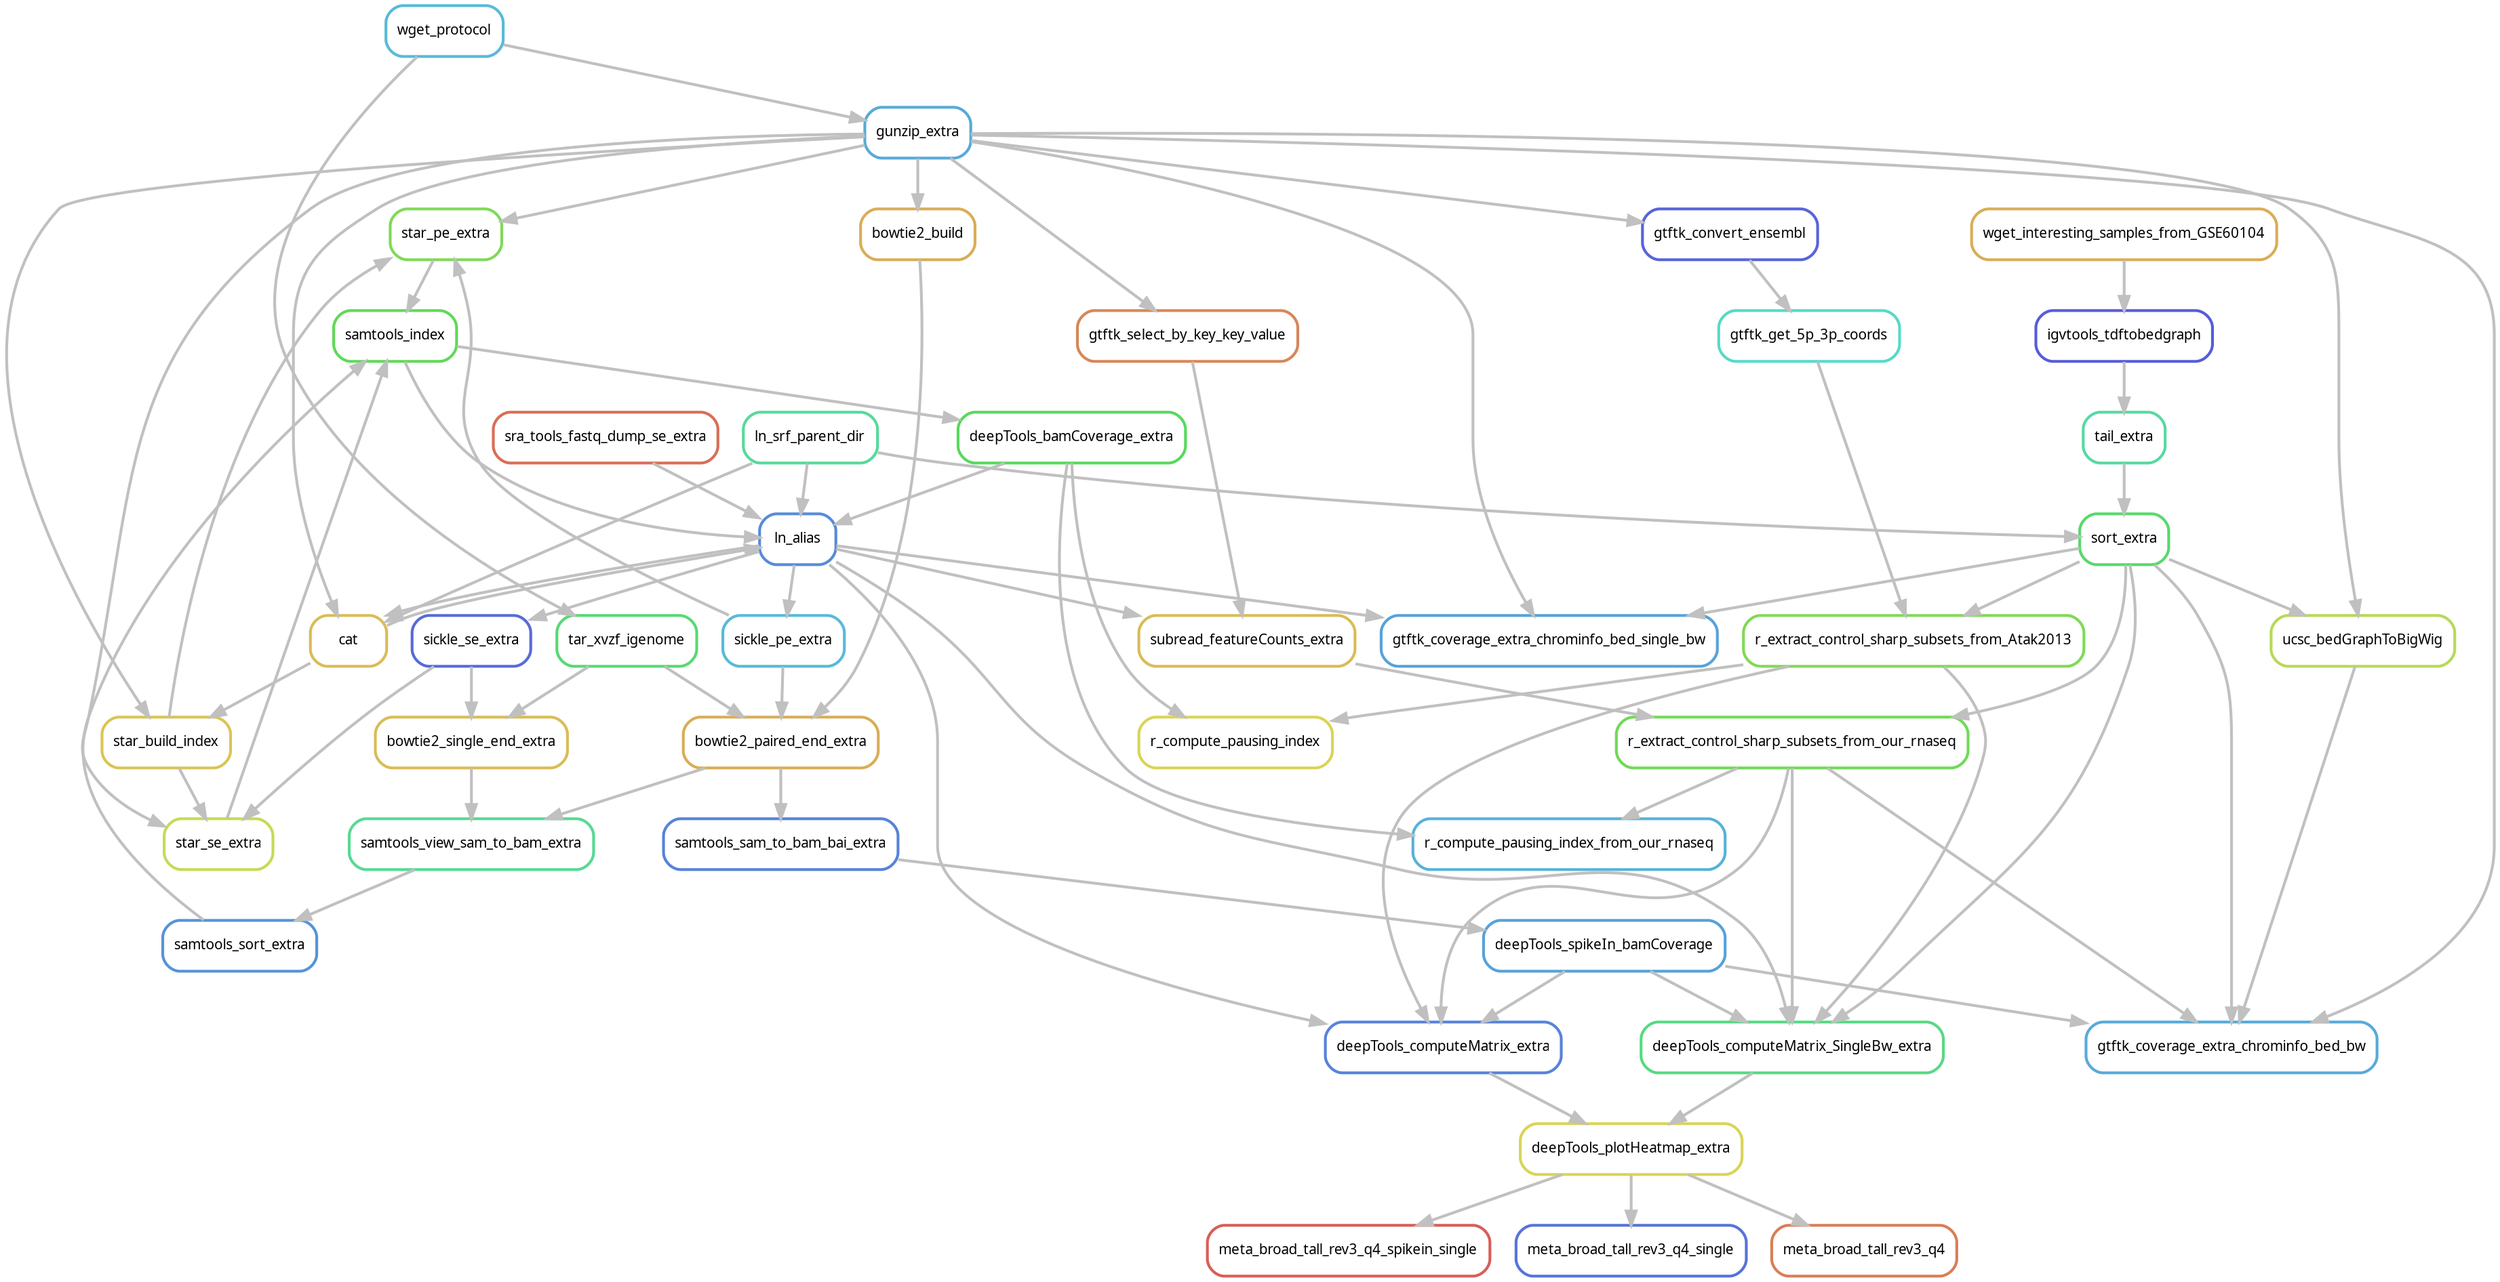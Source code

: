 digraph snakemake_dag {
    graph[bgcolor=white, margin=0];
    node[shape=box, style=rounded, fontname=sans,                 fontsize=10, penwidth=2];
    edge[penwidth=2, color=grey];
	0[label = "gtftk_coverage_extra_chrominfo_bed_bw", color = "0.56 0.6 0.85", style="rounded"];
	1[label = "deepTools_plotHeatmap_extra", color = "0.16 0.6 0.85", style="rounded"];
	2[label = "gtftk_coverage_extra_chrominfo_bed_single_bw", color = "0.57 0.6 0.85", style="rounded"];
	3[label = "subread_featureCounts_extra", color = "0.13 0.6 0.85", style="rounded"];
	4[label = "meta_broad_tall_rev3_q4_spikein_single", color = "0.01 0.6 0.85", style="rounded"];
	5[label = "sort_extra", color = "0.36 0.6 0.85", style="rounded"];
	6[label = "meta_broad_tall_rev3_q4_single", color = "0.63 0.6 0.85", style="rounded"];
	7[label = "r_compute_pausing_index", color = "0.16 0.6 0.85", style="rounded"];
	8[label = "r_compute_pausing_index_from_our_rnaseq", color = "0.55 0.6 0.85", style="rounded"];
	9[label = "r_extract_control_sharp_subsets_from_our_rnaseq", color = "0.30 0.6 0.85", style="rounded"];
	10[label = "meta_broad_tall_rev3_q4", color = "0.05 0.6 0.85", style="rounded"];
	11[label = "gunzip_extra", color = "0.56 0.6 0.85", style="rounded"];
	12[label = "deepTools_spikeIn_bamCoverage", color = "0.57 0.6 0.85", style="rounded"];
	13[label = "deepTools_computeMatrix_SingleBw_extra", color = "0.39 0.6 0.85", style="rounded"];
	14[label = "ln_alias", color = "0.60 0.6 0.85", style="rounded"];
	15[label = "gtftk_select_by_key_key_value", color = "0.06 0.6 0.85", style="rounded"];
	16[label = "ln_srf_parent_dir", color = "0.42 0.6 0.85", style="rounded"];
	17[label = "ucsc_bedGraphToBigWig", color = "0.21 0.6 0.85", style="rounded"];
	18[label = "deepTools_computeMatrix_extra", color = "0.61 0.6 0.85", style="rounded"];
	19[label = "deepTools_bamCoverage_extra", color = "0.34 0.6 0.85", style="rounded"];
	20[label = "r_extract_control_sharp_subsets_from_Atak2013", color = "0.28 0.6 0.85", style="rounded"];
	21[label = "wget_protocol", color = "0.54 0.6 0.85", style="rounded"];
	22[label = "samtools_sam_to_bam_bai_extra", color = "0.61 0.6 0.85", style="rounded"];
	23[label = "samtools_index", color = "0.32 0.6 0.85", style="rounded"];
	24[label = "gtftk_get_5p_3p_coords", color = "0.48 0.6 0.85", style="rounded"];
	25[label = "bowtie2_paired_end_extra", color = "0.11 0.6 0.85", style="rounded"];
	26[label = "star_pe_extra", color = "0.28 0.6 0.85", style="rounded"];
	27[label = "star_se_extra", color = "0.19 0.6 0.85", style="rounded"];
	28[label = "tail_extra", color = "0.43 0.6 0.85", style="rounded"];
	29[label = "samtools_sort_extra", color = "0.59 0.6 0.85", style="rounded"];
	30[label = "gtftk_convert_ensembl", color = "0.65 0.6 0.85", style="rounded"];
	31[label = "sickle_pe_extra", color = "0.54 0.6 0.85", style="rounded"];
	32[label = "tar_xvzf_igenome", color = "0.37 0.6 0.85", style="rounded"];
	33[label = "bowtie2_build", color = "0.11 0.6 0.85", style="rounded"];
	34[label = "star_build_index", color = "0.14 0.6 0.85", style="rounded"];
	35[label = "sickle_se_extra", color = "0.64 0.6 0.85", style="rounded"];
	36[label = "igvtools_tdftobedgraph", color = "0.66 0.6 0.85", style="rounded"];
	37[label = "samtools_view_sam_to_bam_extra", color = "0.41 0.6 0.85", style="rounded"];
	38[label = "cat", color = "0.13 0.6 0.85", style="rounded"];
	39[label = "wget_interesting_samples_from_GSE60104", color = "0.11 0.6 0.85", style="rounded"];
	40[label = "bowtie2_single_end_extra", color = "0.13 0.6 0.85", style="rounded"];
	41[label = "sra_tools_fastq_dump_se_extra", color = "0.03 0.6 0.85", style="rounded"];
	12 -> 0
	9 -> 0
	5 -> 0
	11 -> 0
	17 -> 0
	18 -> 1
	13 -> 1
	11 -> 2
	5 -> 2
	14 -> 2
	15 -> 3
	14 -> 3
	1 -> 4
	16 -> 5
	28 -> 5
	1 -> 6
	20 -> 7
	19 -> 7
	9 -> 8
	19 -> 8
	3 -> 9
	5 -> 9
	1 -> 10
	21 -> 11
	22 -> 12
	12 -> 13
	9 -> 13
	20 -> 13
	5 -> 13
	14 -> 13
	16 -> 14
	38 -> 14
	19 -> 14
	41 -> 14
	23 -> 14
	11 -> 15
	11 -> 17
	5 -> 17
	14 -> 18
	9 -> 18
	20 -> 18
	12 -> 18
	23 -> 19
	24 -> 20
	5 -> 20
	25 -> 22
	27 -> 23
	26 -> 23
	29 -> 23
	30 -> 24
	33 -> 25
	32 -> 25
	31 -> 25
	11 -> 26
	34 -> 26
	31 -> 26
	11 -> 27
	34 -> 27
	35 -> 27
	36 -> 28
	37 -> 29
	11 -> 30
	14 -> 31
	21 -> 32
	11 -> 33
	11 -> 34
	38 -> 34
	14 -> 35
	39 -> 36
	40 -> 37
	25 -> 37
	16 -> 38
	11 -> 38
	14 -> 38
	32 -> 40
	35 -> 40
}            
